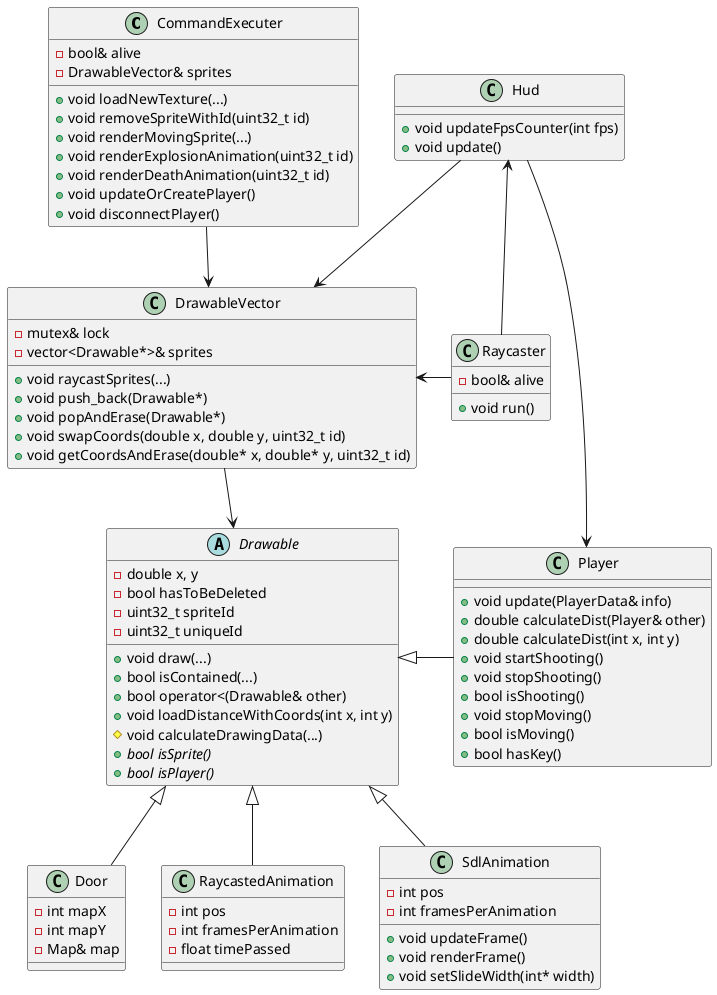 @startuml
class CommandExecuter {
    - bool& alive
    - DrawableVector& sprites
    + void loadNewTexture(...)
    + void removeSpriteWithId(uint32_t id)
    + void renderMovingSprite(...)
    + void renderExplosionAnimation(uint32_t id)
    + void renderDeathAnimation(uint32_t id)
    + void updateOrCreatePlayer()
    + void disconnectPlayer()
}
class Door {
    - int mapX
    - int mapY
    - Map& map
}
abstract class Drawable {
    - double x, y
    - bool hasToBeDeleted
    - uint32_t spriteId
    - uint32_t uniqueId
    + void draw(...)
    + bool isContained(...)
    + bool operator<(Drawable& other)
    + void loadDistanceWithCoords(int x, int y)
    # void calculateDrawingData(...)
    + {abstract} bool isSprite()
    + {abstract} bool isPlayer()
}
class DrawableVector {
    - mutex& lock
    - vector<Drawable*>& sprites
    + void raycastSprites(...)
    + void push_back(Drawable*)
    + void popAndErase(Drawable*)
    + void swapCoords(double x, double y, uint32_t id)
    + void getCoordsAndErase(double* x, double* y, uint32_t id)
}
class Hud {
    + void updateFpsCounter(int fps)
    + void update()
}
class Player {
    + void update(PlayerData& info)
    + double calculateDist(Player& other)
    + double calculateDist(int x, int y)
    + void startShooting()
    + void stopShooting()
    + bool isShooting()
    + void stopMoving()
    + bool isMoving()
    + bool hasKey()
}
class Raycaster {
    - bool& alive
    + void run()
}
class RaycastedAnimation {
    - int pos
    - int framesPerAnimation
    - float timePassed
}
class SdlAnimation {
    - int pos
    - int framesPerAnimation
    + void updateFrame()
    + void renderFrame()
    + void setSlideWidth(int* width)
}

CommandExecuter --> DrawableVector
Door -up-|> Drawable
DrawableVector --> Drawable
Hud --> DrawableVector
Raycaster -left-> DrawableVector
Hud --> Player
Player -left-|> Drawable
Raycaster --> Hud
RaycastedAnimation -up-|> Drawable
SdlAnimation -up-|> Drawable
@enduml